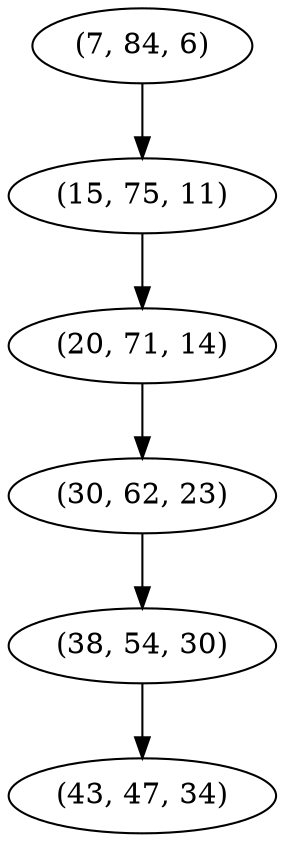 digraph tree {
    "(7, 84, 6)";
    "(15, 75, 11)";
    "(20, 71, 14)";
    "(30, 62, 23)";
    "(38, 54, 30)";
    "(43, 47, 34)";
    "(7, 84, 6)" -> "(15, 75, 11)";
    "(15, 75, 11)" -> "(20, 71, 14)";
    "(20, 71, 14)" -> "(30, 62, 23)";
    "(30, 62, 23)" -> "(38, 54, 30)";
    "(38, 54, 30)" -> "(43, 47, 34)";
}
